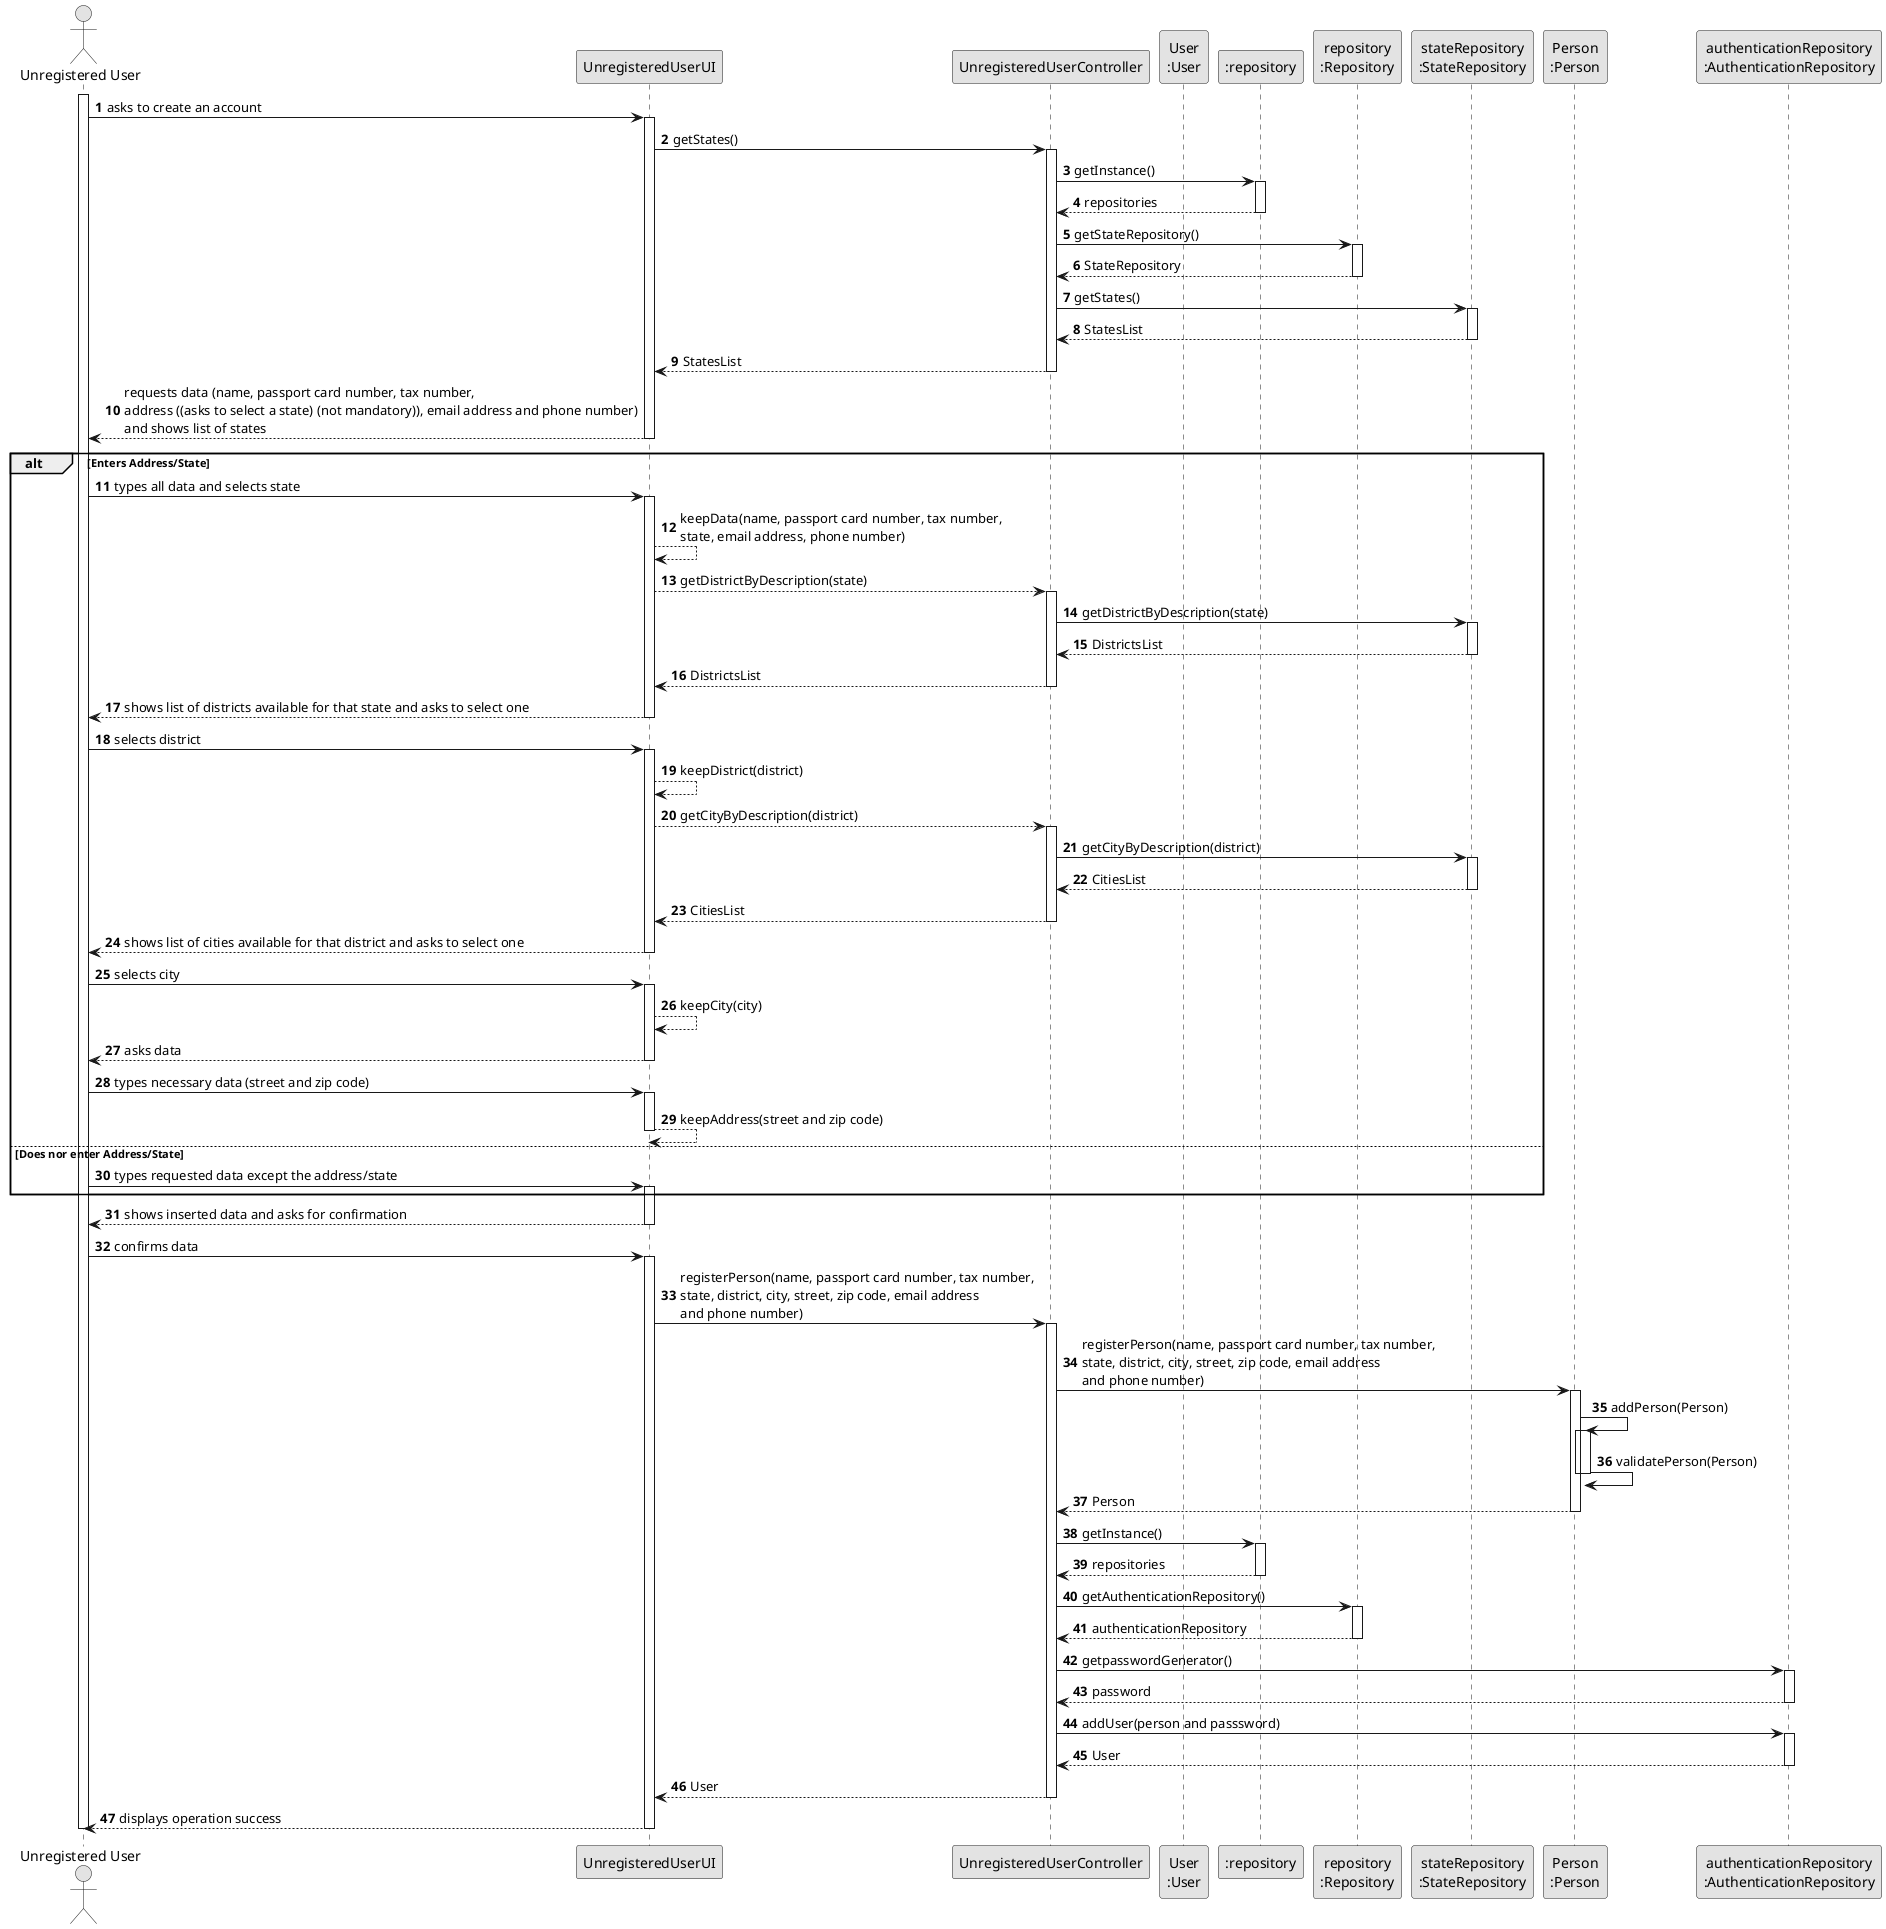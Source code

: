 @startuml
skinparam monochrome true
skinparam packageStyle rectangle
skinparam shadowing false

autonumber

'hide footbox
actor "Unregistered User" as UnregisteredUser
participant "UnregisteredUserUI" as UnregisteredUserUI
participant "UnregisteredUserController" as UnregisteredUserController
participant "User\n:User" as User
participant ":repository" as RepositorySingleton
participant "repository\n:Repository" as repository
participant "stateRepository\n:StateRepository" as StateRepository
participant "Person\n:Person" as Person
participant "authenticationRepository\n:AuthenticationRepository" as AuthenticationRepository

activate UnregisteredUser

    UnregisteredUser -> UnregisteredUserUI : asks to create an account
    activate UnregisteredUserUI
        UnregisteredUserUI -> UnregisteredUserController : getStates()
            activate UnregisteredUserController
            UnregisteredUserController -> RepositorySingleton : getInstance()
            activate RepositorySingleton

                RepositorySingleton --> UnregisteredUserController : repositories

            deactivate RepositorySingleton

            UnregisteredUserController -> repository : getStateRepository()

            activate repository

                repository --> UnregisteredUserController : StateRepository

            deactivate repository
                UnregisteredUserController -> StateRepository : getStates()
                    activate StateRepository
                        StateRepository --> UnregisteredUserController : StatesList
                    deactivate StateRepository
                UnregisteredUserController --> UnregisteredUserUI : StatesList
            deactivate UnregisteredUserController
        UnregisteredUserUI --> UnregisteredUser : requests data (name, passport card number, tax number,\naddress ((asks to select a state) (not mandatory)), email address and phone number)\nand shows list of states
        deactivate UnregisteredUserUI

    alt Enters Address/State
    UnregisteredUser -> UnregisteredUserUI : types all data and selects state
        activate UnregisteredUserUI
        UnregisteredUserUI --> UnregisteredUserUI : keepData(name, passport card number, tax number, \nstate, email address, phone number)
        UnregisteredUserUI --> UnregisteredUserController : getDistrictByDescription(state)
            activate UnregisteredUserController
                            UnregisteredUserController -> StateRepository : getDistrictByDescription(state)
                        activate StateRepository
                        StateRepository --> UnregisteredUserController : DistrictsList
                        deactivate StateRepository
                    UnregisteredUserController --> UnregisteredUserUI : DistrictsList
                deactivate UnregisteredUserController
            UnregisteredUserUI --> UnregisteredUser : shows list of districts available for that state and asks to select one
        deactivate UnregisteredUserUI

    UnregisteredUser -> UnregisteredUserUI : selects district
        activate UnregisteredUserUI
            UnregisteredUserUI --> UnregisteredUserUI : keepDistrict(district)
            UnregisteredUserUI --> UnregisteredUserController : getCityByDescription(district)
            activate UnregisteredUserController
                            UnregisteredUserController -> StateRepository : getCityByDescription(district)
                        activate StateRepository
                        StateRepository --> UnregisteredUserController : CitiesList
                        deactivate StateRepository
                    UnregisteredUserController --> UnregisteredUserUI : CitiesList
                deactivate UnregisteredUserController
            UnregisteredUserUI --> UnregisteredUser : shows list of cities available for that district and asks to select one
        deactivate UnregisteredUserUI
    UnregisteredUser -> UnregisteredUserUI : selects city
        activate UnregisteredUserUI
        UnregisteredUserUI --> UnregisteredUserUI : keepCity(city)
        UnregisteredUserUI --> UnregisteredUser : asks data
    deactivate UnregisteredUserUI
    UnregisteredUser -> UnregisteredUserUI : types necessary data (street and zip code)
        activate UnregisteredUserUI
        UnregisteredUserUI --> UnregisteredUserUI : keepAddress(street and zip code)
        deactivate UnregisteredUserUI 

    else Does nor enter Address/State
    UnregisteredUser -> UnregisteredUserUI : types requested data except the address/state
        activate UnregisteredUserUI
    end
        UnregisteredUserUI --> UnregisteredUser : shows inserted data and asks for confirmation
    deactivate UnregisteredUserUI

    UnregisteredUser -> UnregisteredUserUI : confirms data
    activate UnregisteredUserUI

        UnregisteredUserUI -> UnregisteredUserController : registerPerson(name, passport card number, tax number,\nstate, district, city, street, zip code, email address\nand phone number)
        activate UnregisteredUserController

        UnregisteredUserController -> Person : registerPerson(name, passport card number, tax number,\nstate, district, city, street, zip code, email address\nand phone number)
        activate Person
                Person -> Person : addPerson(Person)
                activate Person
                            activate Person
                                Person -> Person : validatePerson(Person)
                            deactivate Person
                deactivate Person
                Person --> UnregisteredUserController : Person
            deactivate Person
        UnregisteredUserController -> RepositorySingleton: getInstance()
            activate RepositorySingleton

        RepositorySingleton --> UnregisteredUserController : repositories
        deactivate RepositorySingleton

            UnregisteredUserController -> repository: getAuthenticationRepository()
            activate repository

            repository--> UnregisteredUserController:authenticationRepository
            deactivate repository

        UnregisteredUserController -> AuthenticationRepository: getpasswordGenerator()
        activate AuthenticationRepository


    AuthenticationRepository --> UnregisteredUserController: password
    deactivate AuthenticationRepository


    UnregisteredUserController -> AuthenticationRepository: addUser(person and passsword)
    activate AuthenticationRepository

    AuthenticationRepository --> UnregisteredUserController: User
    deactivate AuthenticationRepository

    UnregisteredUserController --> UnregisteredUserUI: User
      deactivate UnregisteredUserController
        UnregisteredUserUI --> UnregisteredUser : displays operation success
        deactivate UnregisteredUserUI
deactivate UnregisteredUser

@enduml